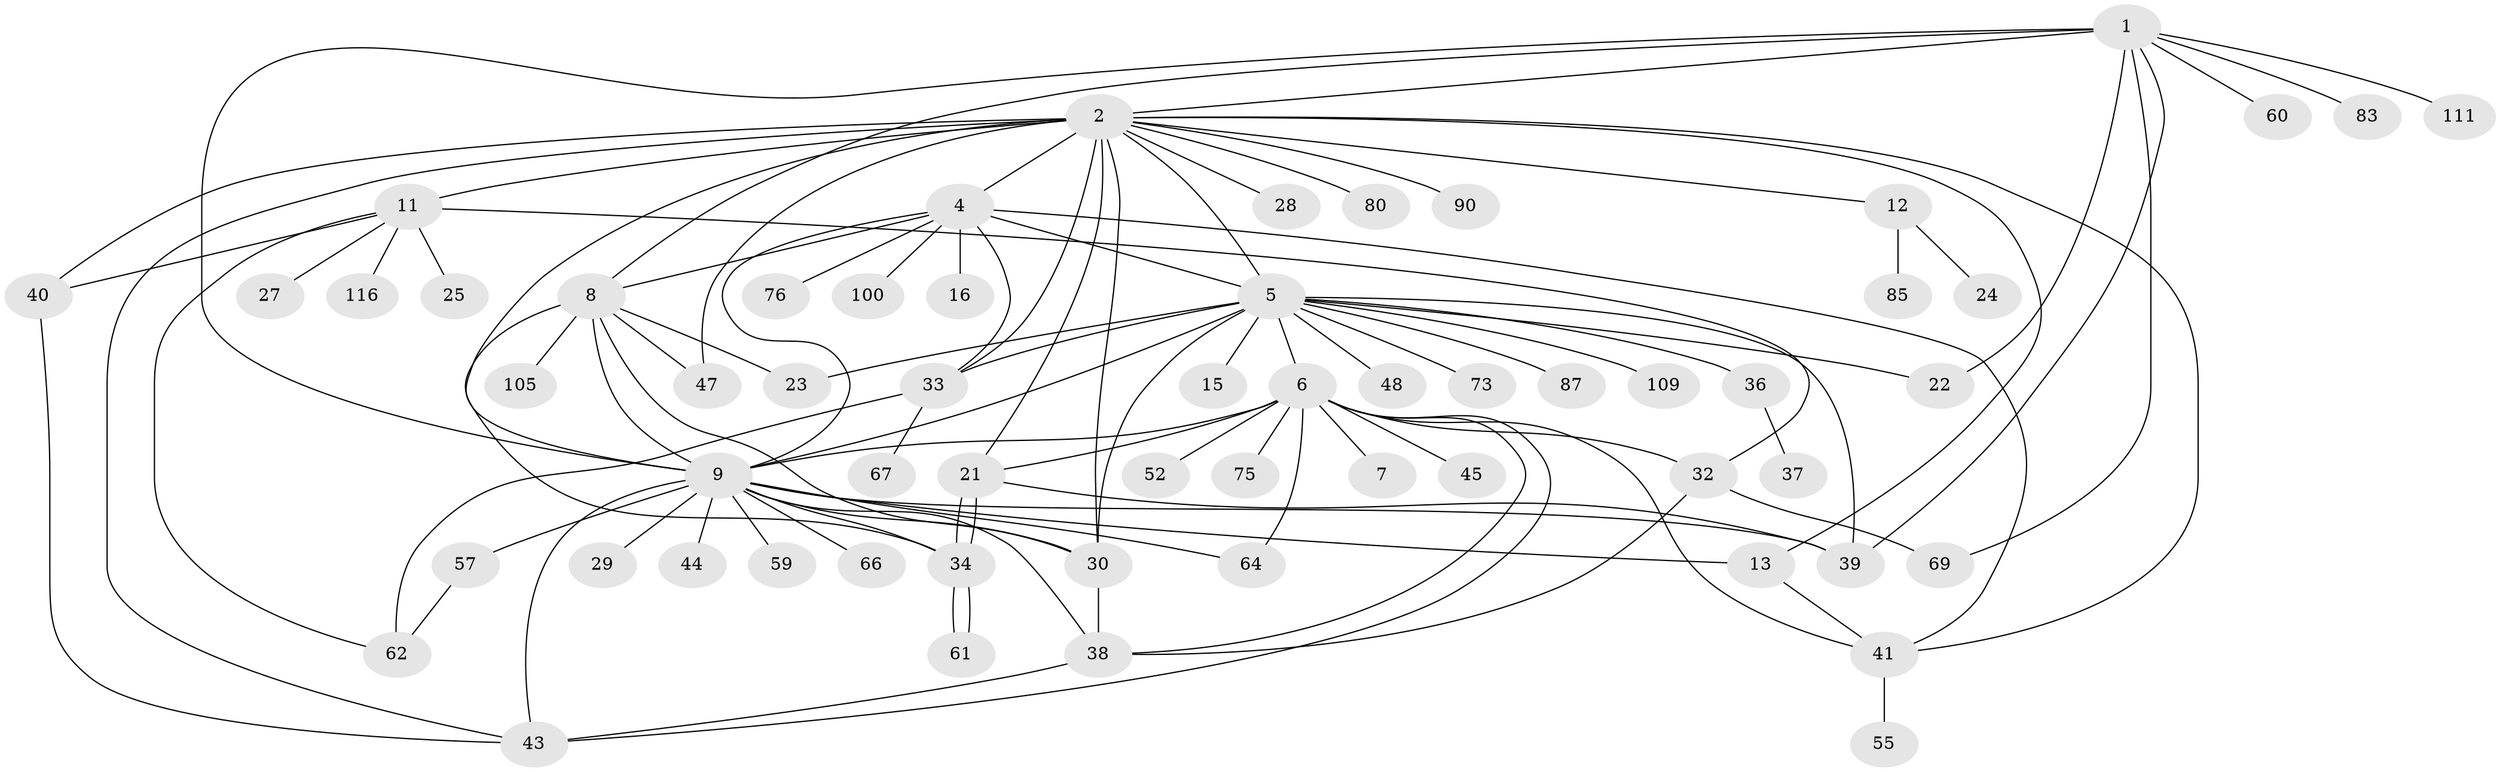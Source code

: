 // original degree distribution, {11: 0.008333333333333333, 9: 0.016666666666666666, 12: 0.008333333333333333, 10: 0.016666666666666666, 16: 0.008333333333333333, 1: 0.475, 8: 0.025, 4: 0.058333333333333334, 17: 0.008333333333333333, 3: 0.11666666666666667, 5: 0.03333333333333333, 6: 0.025, 2: 0.19166666666666668, 7: 0.008333333333333333}
// Generated by graph-tools (version 1.1) at 2025/14/03/09/25 04:14:32]
// undirected, 60 vertices, 99 edges
graph export_dot {
graph [start="1"]
  node [color=gray90,style=filled];
  1 [super="+65"];
  2 [super="+3+42+102+106+31+56"];
  4;
  5 [super="+19"];
  6 [super="+14"];
  7;
  8;
  9 [super="+20+10"];
  11;
  12;
  13;
  15;
  16;
  21 [super="+51"];
  22;
  23 [super="+26"];
  24;
  25;
  27;
  28;
  29;
  30 [super="+108+72+49"];
  32;
  33;
  34 [super="+81+74"];
  36;
  37;
  38 [super="+94"];
  39 [super="+58+78"];
  40;
  41 [super="+53"];
  43 [super="+70"];
  44 [super="+88"];
  45;
  47 [super="+93+103"];
  48;
  52;
  55 [super="+95"];
  57;
  59;
  60;
  61 [super="+89"];
  62 [super="+92"];
  64;
  66;
  67;
  69 [super="+120"];
  73 [super="+82"];
  75;
  76;
  80;
  83;
  85;
  87;
  90;
  100;
  105;
  109;
  111;
  116;
  1 -- 2;
  1 -- 8;
  1 -- 22;
  1 -- 60;
  1 -- 69;
  1 -- 83;
  1 -- 111;
  1 -- 39;
  1 -- 9 [weight=2];
  2 -- 12;
  2 -- 4;
  2 -- 5;
  2 -- 9 [weight=3];
  2 -- 11 [weight=2];
  2 -- 13;
  2 -- 80;
  2 -- 21;
  2 -- 90;
  2 -- 28;
  2 -- 33;
  2 -- 40;
  2 -- 43;
  2 -- 47;
  2 -- 30;
  2 -- 41;
  4 -- 5;
  4 -- 8;
  4 -- 16;
  4 -- 33;
  4 -- 41;
  4 -- 76;
  4 -- 100;
  4 -- 9;
  5 -- 6;
  5 -- 15;
  5 -- 22;
  5 -- 30;
  5 -- 33;
  5 -- 36;
  5 -- 39;
  5 -- 48;
  5 -- 73;
  5 -- 87;
  5 -- 109;
  5 -- 23;
  5 -- 9 [weight=2];
  6 -- 7;
  6 -- 38;
  6 -- 41;
  6 -- 43;
  6 -- 45;
  6 -- 52;
  6 -- 64;
  6 -- 32;
  6 -- 21;
  6 -- 75;
  6 -- 9 [weight=2];
  8 -- 23;
  8 -- 34;
  8 -- 105;
  8 -- 47;
  8 -- 30;
  8 -- 9;
  9 -- 43 [weight=2];
  9 -- 66;
  9 -- 59;
  9 -- 44;
  9 -- 64;
  9 -- 13;
  9 -- 29;
  9 -- 30 [weight=2];
  9 -- 34;
  9 -- 38;
  9 -- 39;
  9 -- 57;
  11 -- 25;
  11 -- 27;
  11 -- 32;
  11 -- 40;
  11 -- 62;
  11 -- 116;
  12 -- 24;
  12 -- 85;
  13 -- 41;
  21 -- 34;
  21 -- 34;
  21 -- 39;
  30 -- 38;
  32 -- 38;
  32 -- 69;
  33 -- 62;
  33 -- 67;
  34 -- 61;
  34 -- 61;
  36 -- 37;
  38 -- 43;
  40 -- 43;
  41 -- 55;
  57 -- 62;
}
